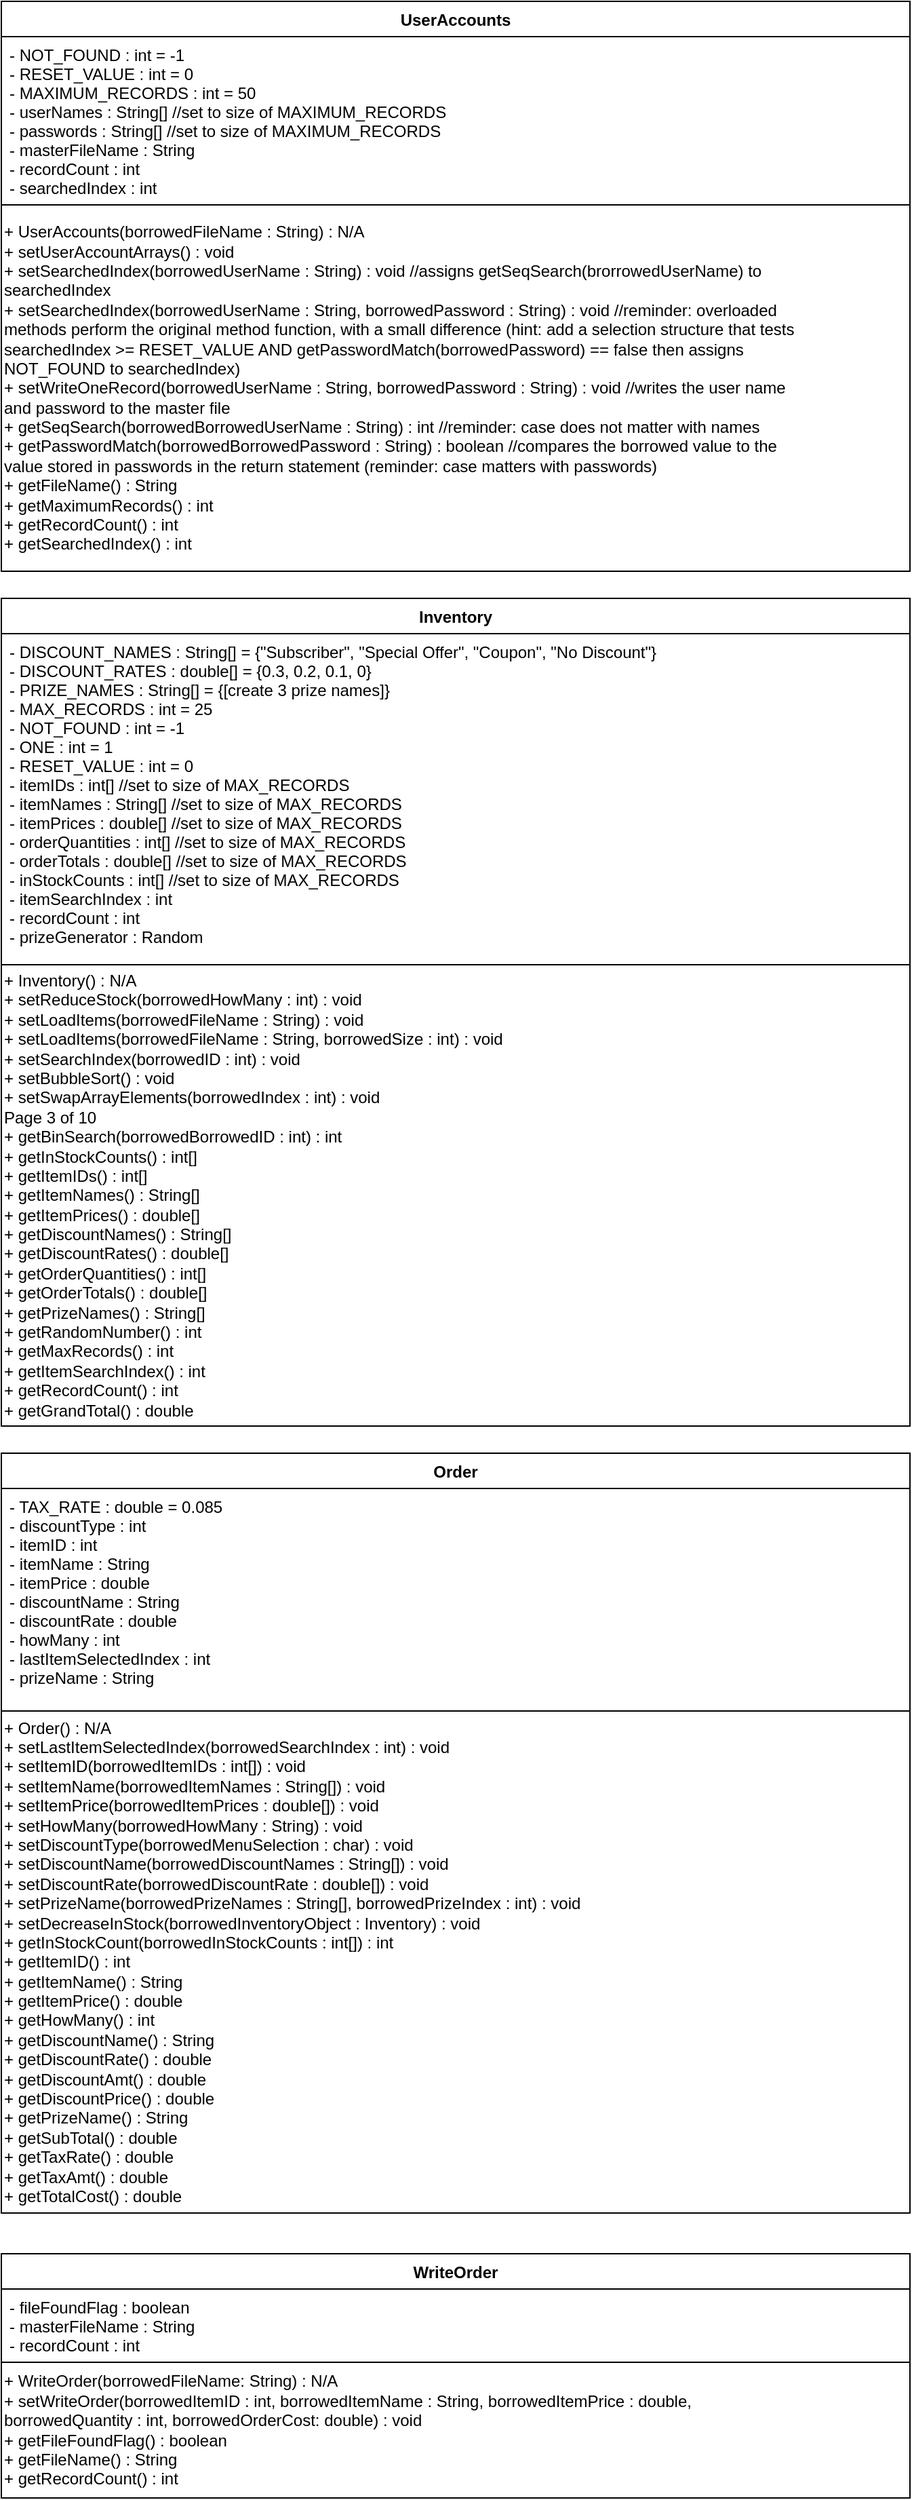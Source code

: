 <mxfile version="14.5.1" type="device" pages="2"><diagram id="PYrEK0Mwm1QGVVhQtz43" name="UML"><mxGraphModel dx="1024" dy="5273" grid="1" gridSize="10" guides="1" tooltips="1" connect="1" arrows="1" fold="1" page="1" pageScale="1" pageWidth="3300" pageHeight="4681" math="0" shadow="0"><root><mxCell id="0"/><mxCell id="1" parent="0"/><mxCell id="6iq9em8u02epaQaBikMT-1" value="UserAccounts" style="swimlane;fontStyle=1;align=center;verticalAlign=top;childLayout=stackLayout;horizontal=1;startSize=26;horizontalStack=0;resizeParent=1;resizeParentMax=0;resizeLast=0;collapsible=1;marginBottom=0;" parent="1" vertex="1"><mxGeometry x="10" y="-4550" width="670" height="290" as="geometry"/></mxCell><mxCell id="6iq9em8u02epaQaBikMT-2" value="- NOT_FOUND : int = -1&#10;- RESET_VALUE : int = 0&#10;- MAXIMUM_RECORDS : int = 50&#10;- userNames : String[] //set to size of MAXIMUM_RECORDS&#10;- passwords : String[] //set to size of MAXIMUM_RECORDS&#10;- masterFileName : String&#10;- recordCount : int&#10;- searchedIndex : int" style="text;strokeColor=none;fillColor=none;align=left;verticalAlign=top;spacingLeft=4;spacingRight=4;overflow=hidden;rotatable=0;points=[[0,0.5],[1,0.5]];portConstraint=eastwest;" parent="6iq9em8u02epaQaBikMT-1" vertex="1"><mxGeometry y="26" width="670" height="180" as="geometry"/></mxCell><mxCell id="6iq9em8u02epaQaBikMT-3" value="" style="line;strokeWidth=1;fillColor=none;align=left;verticalAlign=middle;spacingTop=-1;spacingLeft=3;spacingRight=3;rotatable=0;labelPosition=right;points=[];portConstraint=eastwest;" parent="6iq9em8u02epaQaBikMT-1" vertex="1"><mxGeometry y="206" width="670" height="84" as="geometry"/></mxCell><mxCell id="6iq9em8u02epaQaBikMT-4" value="+ UserAccounts(borrowedFileName : String) : N/A&lt;br/&gt;+ setUserAccountArrays() : void&lt;br/&gt;+ setSearchedIndex(borrowedUserName : String) : void //assigns getSeqSearch(brorrowedUserName) to&lt;br/&gt;searchedIndex&lt;br/&gt;+ setSearchedIndex(borrowedUserName : String, borrowedPassword : String) : void //reminder: overloaded&lt;br/&gt;methods perform the original method function, with a small difference (hint: add a selection structure that tests&lt;br/&gt;searchedIndex &amp;gt;= RESET_VALUE AND getPasswordMatch(borrowedPassword) == false then assigns&lt;br/&gt;NOT_FOUND to searchedIndex)&lt;br/&gt;+ setWriteOneRecord(borrowedUserName : String, borrowedPassword : String) : void //writes the user name&lt;br/&gt;and password to the master file&lt;br/&gt;+ getSeqSearch(borrowedBorrowedUserName : String) : int //reminder: case does not matter with names&lt;br/&gt;+ getPasswordMatch(borrowedBorrowedPassword : String) : boolean //compares the borrowed value to the&lt;br/&gt;value stored in passwords in the return statement (reminder: case matters with passwords)&lt;br/&gt;+ getFileName() : String&lt;br/&gt;+ getMaximumRecords() : int&lt;br/&gt;+ getRecordCount() : int&lt;br/&gt;+ getSearchedIndex() : int" style="rounded=0;whiteSpace=wrap;html=1;align=left;" parent="1" vertex="1"><mxGeometry x="10" y="-4400" width="670" height="270" as="geometry"/></mxCell><mxCell id="6iq9em8u02epaQaBikMT-5" value="Inventory" style="swimlane;fontStyle=1;align=center;verticalAlign=top;childLayout=stackLayout;horizontal=1;startSize=26;horizontalStack=0;resizeParent=1;resizeParentMax=0;resizeLast=0;collapsible=1;marginBottom=0;" parent="1" vertex="1"><mxGeometry x="10" y="-4110" width="670" height="404" as="geometry"/></mxCell><mxCell id="6iq9em8u02epaQaBikMT-6" value="- DISCOUNT_NAMES : String[] = {&quot;Subscriber&quot;, &quot;Special Offer&quot;, &quot;Coupon&quot;, &quot;No Discount&quot;}&#10;- DISCOUNT_RATES : double[] = {0.3, 0.2, 0.1, 0}&#10;- PRIZE_NAMES : String[] = {[create 3 prize names]}&#10;- MAX_RECORDS : int = 25&#10;- NOT_FOUND : int = -1&#10;- ONE : int = 1&#10;- RESET_VALUE : int = 0&#10;- itemIDs : int[] //set to size of MAX_RECORDS&#10;- itemNames : String[] //set to size of MAX_RECORDS&#10;- itemPrices : double[] //set to size of MAX_RECORDS&#10;- orderQuantities : int[] //set to size of MAX_RECORDS&#10;- orderTotals : double[] //set to size of MAX_RECORDS&#10;- inStockCounts : int[] //set to size of MAX_RECORDS&#10;- itemSearchIndex : int&#10;- recordCount : int&#10;- prizeGenerator : Random" style="text;strokeColor=none;fillColor=none;align=left;verticalAlign=top;spacingLeft=4;spacingRight=4;overflow=hidden;rotatable=0;points=[[0,0.5],[1,0.5]];portConstraint=eastwest;" parent="6iq9em8u02epaQaBikMT-5" vertex="1"><mxGeometry y="26" width="670" height="294" as="geometry"/></mxCell><mxCell id="6iq9em8u02epaQaBikMT-7" value="" style="line;strokeWidth=1;fillColor=none;align=left;verticalAlign=middle;spacingTop=-1;spacingLeft=3;spacingRight=3;rotatable=0;labelPosition=right;points=[];portConstraint=eastwest;" parent="6iq9em8u02epaQaBikMT-5" vertex="1"><mxGeometry y="320" width="670" height="84" as="geometry"/></mxCell><mxCell id="6iq9em8u02epaQaBikMT-8" value="+ Inventory() : N/A&lt;br/&gt;+ setReduceStock(borrowedHowMany : int) : void&lt;br/&gt;+ setLoadItems(borrowedFileName : String) : void&lt;br/&gt;+ setLoadItems(borrowedFileName : String, borrowedSize : int) : void&lt;br/&gt;+ setSearchIndex(borrowedID : int) : void&lt;br/&gt;+ setBubbleSort() : void&lt;br/&gt;+ setSwapArrayElements(borrowedIndex : int) : void&lt;br/&gt;Page 3 of 10&lt;br/&gt;+ getBinSearch(borrowedBorrowedID : int) : int&lt;br/&gt;+ getInStockCounts() : int[]&lt;br/&gt;+ getItemIDs() : int[]&lt;br/&gt;+ getItemNames() : String[]&lt;br/&gt;+ getItemPrices() : double[]&lt;br/&gt;+ getDiscountNames() : String[]&lt;br/&gt;+ getDiscountRates() : double[]&lt;br/&gt;+ getOrderQuantities() : int[]&lt;br/&gt;+ getOrderTotals() : double[]&lt;br/&gt;+ getPrizeNames() : String[]&lt;br/&gt;+ getRandomNumber() : int&lt;br/&gt;+ getMaxRecords() : int&lt;br/&gt;+ getItemSearchIndex() : int&lt;br/&gt;+ getRecordCount() : int&lt;br/&gt;+ getGrandTotal() : double" style="rounded=0;whiteSpace=wrap;html=1;align=left;" parent="1" vertex="1"><mxGeometry x="10" y="-3840" width="670" height="340" as="geometry"/></mxCell><mxCell id="6iq9em8u02epaQaBikMT-9" value="Order" style="swimlane;fontStyle=1;align=center;verticalAlign=top;childLayout=stackLayout;horizontal=1;startSize=26;horizontalStack=0;resizeParent=1;resizeParentMax=0;resizeLast=0;collapsible=1;marginBottom=0;" parent="1" vertex="1"><mxGeometry x="10" y="-3480" width="670" height="350" as="geometry"/></mxCell><mxCell id="6iq9em8u02epaQaBikMT-10" value="- TAX_RATE : double = 0.085&#10;- discountType : int&#10;- itemID : int&#10;- itemName : String&#10;- itemPrice : double&#10;- discountName : String&#10;- discountRate : double&#10;- howMany : int&#10;- lastItemSelectedIndex : int&#10;- prizeName : String" style="text;strokeColor=none;fillColor=none;align=left;verticalAlign=top;spacingLeft=4;spacingRight=4;overflow=hidden;rotatable=0;points=[[0,0.5],[1,0.5]];portConstraint=eastwest;" parent="6iq9em8u02epaQaBikMT-9" vertex="1"><mxGeometry y="26" width="670" height="240" as="geometry"/></mxCell><mxCell id="6iq9em8u02epaQaBikMT-11" value="" style="line;strokeWidth=1;fillColor=none;align=left;verticalAlign=middle;spacingTop=-1;spacingLeft=3;spacingRight=3;rotatable=0;labelPosition=right;points=[];portConstraint=eastwest;" parent="6iq9em8u02epaQaBikMT-9" vertex="1"><mxGeometry y="266" width="670" height="84" as="geometry"/></mxCell><mxCell id="6iq9em8u02epaQaBikMT-12" value="+ Order() : N/A&lt;br/&gt;+ setLastItemSelectedIndex(borrowedSearchIndex : int) : void&lt;br/&gt;+ setItemID(borrowedItemIDs : int[]) : void&lt;br/&gt;+ setItemName(borrowedItemNames : String[]) : void&lt;br/&gt;+ setItemPrice(borrowedItemPrices : double[]) : void&lt;br/&gt;+ setHowMany(borrowedHowMany : String) : void&lt;br/&gt;+ setDiscountType(borrowedMenuSelection : char) : void&lt;br/&gt;+ setDiscountName(borrowedDiscountNames : String[]) : void&lt;br/&gt;+ setDiscountRate(borrowedDiscountRate : double[]) : void&lt;br/&gt;+ setPrizeName(borrowedPrizeNames : String[], borrowedPrizeIndex : int) : void&lt;br/&gt;+ setDecreaseInStock(borrowedInventoryObject : Inventory) : void&lt;br/&gt;+ getInStockCount(borrowedInStockCounts : int[]) : int&lt;br/&gt;+ getItemID() : int&lt;br/&gt;+ getItemName() : String&lt;br/&gt;+ getItemPrice() : double&lt;br/&gt;+ getHowMany() : int&lt;br/&gt;+ getDiscountName() : String&lt;br/&gt;+ getDiscountRate() : double&lt;br/&gt;+ getDiscountAmt() : double&lt;br/&gt;+ getDiscountPrice() : double&lt;br/&gt;+ getPrizeName() : String&lt;br/&gt;+ getSubTotal() : double&lt;br/&gt;+ getTaxRate() : double&lt;br/&gt;+ getTaxAmt() : double&lt;br/&gt;+ getTotalCost() : double" style="rounded=0;whiteSpace=wrap;html=1;align=left;" parent="1" vertex="1"><mxGeometry x="10" y="-3290" width="670" height="370" as="geometry"/></mxCell><mxCell id="6iq9em8u02epaQaBikMT-13" value="WriteOrder" style="swimlane;fontStyle=1;align=center;verticalAlign=top;childLayout=stackLayout;horizontal=1;startSize=26;horizontalStack=0;resizeParent=1;resizeParentMax=0;resizeLast=0;collapsible=1;marginBottom=0;" parent="1" vertex="1"><mxGeometry x="10" y="-2890" width="670" height="180" as="geometry"/></mxCell><mxCell id="6iq9em8u02epaQaBikMT-14" value="- fileFoundFlag : boolean&#10;- masterFileName : String&#10;- recordCount : int" style="text;strokeColor=none;fillColor=none;align=left;verticalAlign=top;spacingLeft=4;spacingRight=4;overflow=hidden;rotatable=0;points=[[0,0.5],[1,0.5]];portConstraint=eastwest;" parent="6iq9em8u02epaQaBikMT-13" vertex="1"><mxGeometry y="26" width="670" height="54" as="geometry"/></mxCell><mxCell id="6iq9em8u02epaQaBikMT-16" value="+ WriteOrder(borrowedFileName: String) : N/A&lt;br/&gt;+ setWriteOrder(borrowedItemID : int, borrowedItemName : String, borrowedItemPrice : double,&lt;br/&gt;borrowedQuantity : int, borrowedOrderCost: double) : void&lt;br/&gt;+ getFileFoundFlag() : boolean&lt;br/&gt;+ getFileName() : String&lt;br/&gt;+ getRecordCount() : int" style="rounded=0;whiteSpace=wrap;html=1;align=left;" parent="6iq9em8u02epaQaBikMT-13" vertex="1"><mxGeometry y="80" width="670" height="100" as="geometry"/></mxCell></root></mxGraphModel></diagram><diagram id="hfuoet1N7_Ehoi6LxTt6" name="main"><mxGraphModel dx="1205" dy="696" grid="1" gridSize="10" guides="1" tooltips="1" connect="1" arrows="1" fold="1" page="1" pageScale="1" pageWidth="3300" pageHeight="4681" math="0" shadow="0"><root><mxCell id="ES5r8SXFT14eCOmP-vSL-0"/><mxCell id="ES5r8SXFT14eCOmP-vSL-1" parent="ES5r8SXFT14eCOmP-vSL-0"/><mxCell id="noeZ55X_pggZVYNuqfZf-0" style="edgeStyle=orthogonalEdgeStyle;rounded=0;orthogonalLoop=1;jettySize=auto;html=1;exitX=0.5;exitY=1;exitDx=0;exitDy=0;entryX=0.5;entryY=0;entryDx=0;entryDy=0;" parent="ES5r8SXFT14eCOmP-vSL-1" source="noeZ55X_pggZVYNuqfZf-1" target="noeZ55X_pggZVYNuqfZf-3" edge="1"><mxGeometry relative="1" as="geometry"/></mxCell><mxCell id="noeZ55X_pggZVYNuqfZf-1" value="START" style="ellipse;whiteSpace=wrap;html=1;" parent="ES5r8SXFT14eCOmP-vSL-1" vertex="1"><mxGeometry x="910" y="20" width="120" height="30" as="geometry"/></mxCell><mxCell id="noeZ55X_pggZVYNuqfZf-2" value="" style="edgeStyle=orthogonalEdgeStyle;rounded=0;orthogonalLoop=1;jettySize=auto;html=1;" parent="ES5r8SXFT14eCOmP-vSL-1" source="noeZ55X_pggZVYNuqfZf-3" target="noeZ55X_pggZVYNuqfZf-5" edge="1"><mxGeometry relative="1" as="geometry"/></mxCell><mxCell id="noeZ55X_pggZVYNuqfZf-3" value="Inventory currentInventory = new Inventory()" style="shape=process;whiteSpace=wrap;html=1;backgroundOutline=1;" parent="ES5r8SXFT14eCOmP-vSL-1" vertex="1"><mxGeometry x="816.5" y="60" width="307" height="30" as="geometry"/></mxCell><mxCell id="noeZ55X_pggZVYNuqfZf-4" style="edgeStyle=orthogonalEdgeStyle;rounded=0;orthogonalLoop=1;jettySize=auto;html=1;entryX=0.5;entryY=0;entryDx=0;entryDy=0;" parent="ES5r8SXFT14eCOmP-vSL-1" source="noeZ55X_pggZVYNuqfZf-5" target="noeZ55X_pggZVYNuqfZf-6" edge="1"><mxGeometry relative="1" as="geometry"/></mxCell><mxCell id="noeZ55X_pggZVYNuqfZf-5" value="Order currentOrder = new Order()&lt;br/&gt;" style="shape=process;whiteSpace=wrap;html=1;backgroundOutline=1;" parent="ES5r8SXFT14eCOmP-vSL-1" vertex="1"><mxGeometry x="816.5" y="108" width="307" height="30" as="geometry"/></mxCell><mxCell id="noeZ55X_pggZVYNuqfZf-8" style="edgeStyle=orthogonalEdgeStyle;rounded=0;orthogonalLoop=1;jettySize=auto;html=1;entryX=0.5;entryY=0;entryDx=0;entryDy=0;" parent="ES5r8SXFT14eCOmP-vSL-1" source="noeZ55X_pggZVYNuqfZf-6" target="noeZ55X_pggZVYNuqfZf-7" edge="1"><mxGeometry relative="1" as="geometry"/></mxCell><mxCell id="noeZ55X_pggZVYNuqfZf-6" value="WriteOrder orders = new WriteOrder(INVENTORY_FILE_NAME)&lt;br/&gt;" style="shape=process;whiteSpace=wrap;html=1;backgroundOutline=1;" parent="ES5r8SXFT14eCOmP-vSL-1" vertex="1"><mxGeometry x="780" y="150" width="380" height="30" as="geometry"/></mxCell><mxCell id="noeZ55X_pggZVYNuqfZf-10" style="edgeStyle=orthogonalEdgeStyle;rounded=0;orthogonalLoop=1;jettySize=auto;html=1;entryX=0.5;entryY=0;entryDx=0;entryDy=0;" parent="ES5r8SXFT14eCOmP-vSL-1" source="noeZ55X_pggZVYNuqfZf-7" target="noeZ55X_pggZVYNuqfZf-9" edge="1"><mxGeometry relative="1" as="geometry"/></mxCell><mxCell id="noeZ55X_pggZVYNuqfZf-7" value="UserAccounts currentUser = new UserAccounts(ACCOUNTS_FILE_NAME)&lt;br/&gt;" style="shape=process;whiteSpace=wrap;html=1;backgroundOutline=1;" parent="ES5r8SXFT14eCOmP-vSL-1" vertex="1"><mxGeometry x="780" y="190" width="380" height="30" as="geometry"/></mxCell><mxCell id="noeZ55X_pggZVYNuqfZf-12" style="edgeStyle=orthogonalEdgeStyle;rounded=0;orthogonalLoop=1;jettySize=auto;html=1;entryX=0.5;entryY=0;entryDx=0;entryDy=0;" parent="ES5r8SXFT14eCOmP-vSL-1" source="noeZ55X_pggZVYNuqfZf-9" target="noeZ55X_pggZVYNuqfZf-11" edge="1"><mxGeometry relative="1" as="geometry"/></mxCell><mxCell id="noeZ55X_pggZVYNuqfZf-9" value="displayWelcomeBanner()&lt;br/&gt;" style="shape=process;whiteSpace=wrap;html=1;backgroundOutline=1;" parent="ES5r8SXFT14eCOmP-vSL-1" vertex="1"><mxGeometry x="880" y="230" width="180" height="30" as="geometry"/></mxCell><mxCell id="noeZ55X_pggZVYNuqfZf-14" style="edgeStyle=orthogonalEdgeStyle;rounded=0;orthogonalLoop=1;jettySize=auto;html=1;entryX=0.5;entryY=0;entryDx=0;entryDy=0;" parent="ES5r8SXFT14eCOmP-vSL-1" source="noeZ55X_pggZVYNuqfZf-11" target="noeZ55X_pggZVYNuqfZf-13" edge="1"><mxGeometry relative="1" as="geometry"/></mxCell><mxCell id="noeZ55X_pggZVYNuqfZf-11" value="menuSelection = validateMenuSelection(input)" style="shape=process;whiteSpace=wrap;html=1;backgroundOutline=1;" parent="ES5r8SXFT14eCOmP-vSL-1" vertex="1"><mxGeometry x="780" y="270" width="380" height="30" as="geometry"/></mxCell><mxCell id="noeZ55X_pggZVYNuqfZf-13" value="menuSelection != 'Q'" style="rhombus;whiteSpace=wrap;html=1;" parent="ES5r8SXFT14eCOmP-vSL-1" vertex="1"><mxGeometry x="882.5" y="340" width="175" height="50" as="geometry"/></mxCell><mxCell id="noeZ55X_pggZVYNuqfZf-15" value="N" style="edgeStyle=orthogonalEdgeStyle;rounded=0;orthogonalLoop=1;jettySize=auto;html=1;exitX=0.5;exitY=1;exitDx=0;exitDy=0;" parent="ES5r8SXFT14eCOmP-vSL-1" edge="1"><mxGeometry x="-0.535" relative="1" as="geometry"><Array as="points"><mxPoint x="240" y="2010"/><mxPoint x="240" y="2190"/><mxPoint x="350" y="2190"/></Array><mxPoint x="264.26" y="2010" as="sourcePoint"/><mxPoint x="350" y="2200" as="targetPoint"/><mxPoint y="-1" as="offset"/></mxGeometry></mxCell><mxCell id="noeZ55X_pggZVYNuqfZf-18" value="Y" style="edgeStyle=orthogonalEdgeStyle;rounded=0;orthogonalLoop=1;jettySize=auto;html=1;entryX=0.5;entryY=0;entryDx=0;entryDy=0;" parent="ES5r8SXFT14eCOmP-vSL-1" target="noeZ55X_pggZVYNuqfZf-20" edge="1"><mxGeometry relative="1" as="geometry"><mxPoint x="437.5" y="2010" as="sourcePoint"/><mxPoint x="561.025" y="2049.76" as="targetPoint"/><Array as="points"><mxPoint x="566" y="2010"/></Array></mxGeometry></mxCell><mxCell id="noeZ55X_pggZVYNuqfZf-19" style="edgeStyle=orthogonalEdgeStyle;rounded=0;orthogonalLoop=1;jettySize=auto;html=1;" parent="ES5r8SXFT14eCOmP-vSL-1" source="noeZ55X_pggZVYNuqfZf-20" edge="1"><mxGeometry relative="1" as="geometry"><mxPoint x="350" y="2200" as="targetPoint"/><Array as="points"><mxPoint x="566" y="2190"/><mxPoint x="350" y="2190"/></Array></mxGeometry></mxCell><mxCell id="noeZ55X_pggZVYNuqfZf-20" value="displayFinalReport(currentInventory.getItemIDs(), currentInventory.getItemNames(), currentInventory.getItemPrices(), currentInventory.getOrderQuantities(), currentInventory.getOrderTotals(), currentInventory.getRecordCount(), currentInventory.getGrandTotal())" style="shape=process;whiteSpace=wrap;html=1;backgroundOutline=1;" parent="ES5r8SXFT14eCOmP-vSL-1" vertex="1"><mxGeometry x="342.18" y="2070" width="447.25" height="110" as="geometry"/></mxCell><mxCell id="noeZ55X_pggZVYNuqfZf-21" style="edgeStyle=orthogonalEdgeStyle;rounded=0;orthogonalLoop=1;jettySize=auto;html=1;" parent="ES5r8SXFT14eCOmP-vSL-1" source="noeZ55X_pggZVYNuqfZf-22" target="noeZ55X_pggZVYNuqfZf-23" edge="1"><mxGeometry relative="1" as="geometry"/></mxCell><mxCell id="noeZ55X_pggZVYNuqfZf-22" value="displayFarewellMessage()" style="shape=process;whiteSpace=wrap;html=1;backgroundOutline=1;" parent="ES5r8SXFT14eCOmP-vSL-1" vertex="1"><mxGeometry x="254.75" y="2200" width="190.5" height="30" as="geometry"/></mxCell><mxCell id="noeZ55X_pggZVYNuqfZf-23" value="STOP" style="ellipse;whiteSpace=wrap;html=1;" parent="ES5r8SXFT14eCOmP-vSL-1" vertex="1"><mxGeometry x="290" y="2250" width="120" height="30" as="geometry"/></mxCell><mxCell id="noeZ55X_pggZVYNuqfZf-25" value="N" style="edgeStyle=orthogonalEdgeStyle;rounded=0;orthogonalLoop=1;jettySize=auto;html=1;exitX=0;exitY=0.5;exitDx=0;exitDy=0;entryX=0.5;entryY=0;entryDx=0;entryDy=0;" parent="ES5r8SXFT14eCOmP-vSL-1" source="noeZ55X_pggZVYNuqfZf-13" target="noeZ55X_pggZVYNuqfZf-26" edge="1"><mxGeometry relative="1" as="geometry"><Array as="points"><mxPoint x="355" y="365"/></Array><mxPoint x="789.43" y="500" as="sourcePoint"/><mxPoint x="420" y="1800" as="targetPoint"/></mxGeometry></mxCell><mxCell id="noeZ55X_pggZVYNuqfZf-28" style="edgeStyle=orthogonalEdgeStyle;rounded=0;orthogonalLoop=1;jettySize=auto;html=1;entryX=0.5;entryY=0;entryDx=0;entryDy=0;" parent="ES5r8SXFT14eCOmP-vSL-1" source="noeZ55X_pggZVYNuqfZf-26" target="noeZ55X_pggZVYNuqfZf-24" edge="1"><mxGeometry relative="1" as="geometry"/></mxCell><mxCell id="noeZ55X_pggZVYNuqfZf-26" value="currentInventory.setLoadItems (orders.getFileName(), orders.getRecordCount()) " style="shape=process;whiteSpace=wrap;html=1;backgroundOutline=1;" parent="ES5r8SXFT14eCOmP-vSL-1" vertex="1"><mxGeometry x="89.19" y="1940" width="531.62" height="30" as="geometry"/></mxCell><mxCell id="noeZ55X_pggZVYNuqfZf-30" style="edgeStyle=orthogonalEdgeStyle;rounded=0;orthogonalLoop=1;jettySize=auto;html=1;" parent="ES5r8SXFT14eCOmP-vSL-1" source="noeZ55X_pggZVYNuqfZf-29" edge="1"><mxGeometry relative="1" as="geometry"><mxPoint x="980" y="310" as="targetPoint"/><Array as="points"><mxPoint x="1729" y="2000"/><mxPoint x="2090" y="2000"/><mxPoint x="2090" y="310"/></Array></mxGeometry></mxCell><mxCell id="noeZ55X_pggZVYNuqfZf-29" value="menuSelection =&lt;br&gt;validateMenuSelection(input)" style="shape=process;whiteSpace=wrap;html=1;backgroundOutline=1;" parent="ES5r8SXFT14eCOmP-vSL-1" vertex="1"><mxGeometry x="1539.31" y="1950" width="380" height="30" as="geometry"/></mxCell><mxCell id="noeZ55X_pggZVYNuqfZf-34" style="edgeStyle=orthogonalEdgeStyle;rounded=0;orthogonalLoop=1;jettySize=auto;html=1;entryX=0.5;entryY=0;entryDx=0;entryDy=0;" parent="ES5r8SXFT14eCOmP-vSL-1" source="noeZ55X_pggZVYNuqfZf-31" target="noeZ55X_pggZVYNuqfZf-33" edge="1"><mxGeometry relative="1" as="geometry"/></mxCell><mxCell id="noeZ55X_pggZVYNuqfZf-31" value="currentUser.setUserAccountArrays()&amp;nbsp;" style="shape=process;whiteSpace=wrap;html=1;backgroundOutline=1;" parent="ES5r8SXFT14eCOmP-vSL-1" vertex="1"><mxGeometry x="1247.69" y="400" width="291.62" height="30" as="geometry"/></mxCell><mxCell id="noeZ55X_pggZVYNuqfZf-46" style="edgeStyle=orthogonalEdgeStyle;rounded=0;orthogonalLoop=1;jettySize=auto;html=1;entryX=0.5;entryY=0;entryDx=0;entryDy=0;" parent="ES5r8SXFT14eCOmP-vSL-1" source="noeZ55X_pggZVYNuqfZf-33" target="noeZ55X_pggZVYNuqfZf-45" edge="1"><mxGeometry relative="1" as="geometry"/></mxCell><mxCell id="noeZ55X_pggZVYNuqfZf-33" value="userName = getUserName(input)" style="shape=process;whiteSpace=wrap;html=1;backgroundOutline=1;" parent="ES5r8SXFT14eCOmP-vSL-1" vertex="1"><mxGeometry x="1240" y="440" width="307" height="30" as="geometry"/></mxCell><mxCell id="noeZ55X_pggZVYNuqfZf-37" value="Y" style="edgeStyle=orthogonalEdgeStyle;rounded=0;orthogonalLoop=1;jettySize=auto;html=1;entryX=0.5;entryY=0;entryDx=0;entryDy=0;" parent="ES5r8SXFT14eCOmP-vSL-1" source="noeZ55X_pggZVYNuqfZf-35" target="noeZ55X_pggZVYNuqfZf-38" edge="1"><mxGeometry relative="1" as="geometry"><mxPoint x="1927.51" y="720" as="sourcePoint"/><mxPoint x="1941" y="690" as="targetPoint"/><Array as="points"><mxPoint x="1940" y="655"/></Array></mxGeometry></mxCell><mxCell id="noeZ55X_pggZVYNuqfZf-44" style="edgeStyle=orthogonalEdgeStyle;rounded=0;orthogonalLoop=1;jettySize=auto;html=1;entryX=0.5;entryY=0;entryDx=0;entryDy=0;" parent="ES5r8SXFT14eCOmP-vSL-1" source="noeZ55X_pggZVYNuqfZf-38" target="noeZ55X_pggZVYNuqfZf-29" edge="1"><mxGeometry relative="1" as="geometry"><mxPoint x="1730" y="1906" as="targetPoint"/><Array as="points"><mxPoint x="1900" y="790"/><mxPoint x="1729" y="790"/></Array></mxGeometry></mxCell><mxCell id="noeZ55X_pggZVYNuqfZf-38" value="displayAccountResults&lt;br/&gt;(userName)&lt;br/&gt;" style="shape=process;whiteSpace=wrap;html=1;backgroundOutline=1;" parent="ES5r8SXFT14eCOmP-vSL-1" vertex="1"><mxGeometry x="1850" y="680" width="180" height="30" as="geometry"/></mxCell><mxCell id="noeZ55X_pggZVYNuqfZf-42" style="edgeStyle=orthogonalEdgeStyle;rounded=0;orthogonalLoop=1;jettySize=auto;html=1;entryX=0.5;entryY=0;entryDx=0;entryDy=0;" parent="ES5r8SXFT14eCOmP-vSL-1" source="noeZ55X_pggZVYNuqfZf-39" target="noeZ55X_pggZVYNuqfZf-41" edge="1"><mxGeometry relative="1" as="geometry"/></mxCell><mxCell id="noeZ55X_pggZVYNuqfZf-39" value="currentUser.setWriteOneRecord (userName, getPassword(input))" style="shape=process;whiteSpace=wrap;html=1;backgroundOutline=1;" parent="ES5r8SXFT14eCOmP-vSL-1" vertex="1"><mxGeometry x="1450" y="700" width="280" height="30" as="geometry"/></mxCell><mxCell id="noeZ55X_pggZVYNuqfZf-40" value="N" style="edgeStyle=orthogonalEdgeStyle;rounded=0;orthogonalLoop=1;jettySize=auto;html=1;exitX=0;exitY=0.5;exitDx=0;exitDy=0;entryX=0.5;entryY=0;entryDx=0;entryDy=0;" parent="ES5r8SXFT14eCOmP-vSL-1" source="noeZ55X_pggZVYNuqfZf-35" target="noeZ55X_pggZVYNuqfZf-39" edge="1"><mxGeometry relative="1" as="geometry"><Array as="points"><mxPoint x="1591" y="700"/><mxPoint x="1590" y="700"/></Array><mxPoint x="1570" y="620" as="sourcePoint"/><mxPoint x="1595" y="710" as="targetPoint"/></mxGeometry></mxCell><mxCell id="noeZ55X_pggZVYNuqfZf-43" style="edgeStyle=orthogonalEdgeStyle;rounded=0;orthogonalLoop=1;jettySize=auto;html=1;entryX=0.5;entryY=0;entryDx=0;entryDy=0;" parent="ES5r8SXFT14eCOmP-vSL-1" source="noeZ55X_pggZVYNuqfZf-41" target="noeZ55X_pggZVYNuqfZf-29" edge="1"><mxGeometry relative="1" as="geometry"><Array as="points"><mxPoint x="1590" y="790"/><mxPoint x="1729" y="790"/></Array></mxGeometry></mxCell><mxCell id="noeZ55X_pggZVYNuqfZf-41" value="displayAccountResults()&amp;nbsp;" style="shape=process;whiteSpace=wrap;html=1;backgroundOutline=1;" parent="ES5r8SXFT14eCOmP-vSL-1" vertex="1"><mxGeometry x="1500" y="740" width="180" height="30" as="geometry"/></mxCell><mxCell id="noeZ55X_pggZVYNuqfZf-45" value="menuSelection == 'A'" style="rhombus;whiteSpace=wrap;html=1;" parent="ES5r8SXFT14eCOmP-vSL-1" vertex="1"><mxGeometry x="1306" y="480" width="175" height="50" as="geometry"/></mxCell><mxCell id="noeZ55X_pggZVYNuqfZf-49" style="edgeStyle=orthogonalEdgeStyle;rounded=0;orthogonalLoop=1;jettySize=auto;html=1;entryX=0.5;entryY=0;entryDx=0;entryDy=0;" parent="ES5r8SXFT14eCOmP-vSL-1" source="noeZ55X_pggZVYNuqfZf-48" target="noeZ55X_pggZVYNuqfZf-35" edge="1"><mxGeometry relative="1" as="geometry"/></mxCell><mxCell id="noeZ55X_pggZVYNuqfZf-48" value="currentUser.setSearchedIndex&lt;br/&gt;(userName)" style="shape=process;whiteSpace=wrap;html=1;backgroundOutline=1;" parent="ES5r8SXFT14eCOmP-vSL-1" vertex="1"><mxGeometry x="1580.81" y="590" width="370" height="30" as="geometry"/></mxCell><mxCell id="noeZ55X_pggZVYNuqfZf-50" value="Y" style="edgeStyle=orthogonalEdgeStyle;rounded=0;orthogonalLoop=1;jettySize=auto;html=1;entryX=0.5;entryY=0;entryDx=0;entryDy=0;exitX=1;exitY=0.5;exitDx=0;exitDy=0;" parent="ES5r8SXFT14eCOmP-vSL-1" source="noeZ55X_pggZVYNuqfZf-45" target="noeZ55X_pggZVYNuqfZf-48" edge="1"><mxGeometry relative="1" as="geometry"><mxPoint x="1690" y="519.996" as="sourcePoint"/><mxPoint x="1690" y="544.88" as="targetPoint"/><Array as="points"><mxPoint x="1766" y="505"/></Array></mxGeometry></mxCell><mxCell id="noeZ55X_pggZVYNuqfZf-55" style="edgeStyle=orthogonalEdgeStyle;rounded=0;orthogonalLoop=1;jettySize=auto;html=1;" parent="ES5r8SXFT14eCOmP-vSL-1" source="noeZ55X_pggZVYNuqfZf-51" target="noeZ55X_pggZVYNuqfZf-54" edge="1"><mxGeometry relative="1" as="geometry"/></mxCell><mxCell id="noeZ55X_pggZVYNuqfZf-51" value="currentUser.setSearchedIndex(userName, getPassword(input))" style="shape=process;whiteSpace=wrap;html=1;backgroundOutline=1;" parent="ES5r8SXFT14eCOmP-vSL-1" vertex="1"><mxGeometry x="830" y="610" width="370" height="30" as="geometry"/></mxCell><mxCell id="noeZ55X_pggZVYNuqfZf-52" value="N" style="edgeStyle=orthogonalEdgeStyle;rounded=0;orthogonalLoop=1;jettySize=auto;html=1;exitX=0;exitY=0.5;exitDx=0;exitDy=0;entryX=0.5;entryY=0;entryDx=0;entryDy=0;" parent="ES5r8SXFT14eCOmP-vSL-1" source="noeZ55X_pggZVYNuqfZf-45" target="noeZ55X_pggZVYNuqfZf-51" edge="1"><mxGeometry relative="1" as="geometry"><Array as="points"><mxPoint x="1015" y="505"/></Array><mxPoint x="1154.5" y="530" as="sourcePoint"/><mxPoint x="1154.5" y="575" as="targetPoint"/></mxGeometry></mxCell><mxCell id="noeZ55X_pggZVYNuqfZf-35" value="currentUser.getSearchedIndex() &amp;gt;= 0" style="rhombus;whiteSpace=wrap;html=1;" parent="ES5r8SXFT14eCOmP-vSL-1" vertex="1"><mxGeometry x="1590.81" y="630" width="350" height="50" as="geometry"/></mxCell><mxCell id="noeZ55X_pggZVYNuqfZf-59" style="edgeStyle=orthogonalEdgeStyle;rounded=0;orthogonalLoop=1;jettySize=auto;html=1;entryX=0.5;entryY=0;entryDx=0;entryDy=0;" parent="ES5r8SXFT14eCOmP-vSL-1" source="noeZ55X_pggZVYNuqfZf-53" target="noeZ55X_pggZVYNuqfZf-29" edge="1"><mxGeometry relative="1" as="geometry"><Array as="points"><mxPoint x="1250" y="800"/><mxPoint x="1729" y="800"/></Array></mxGeometry></mxCell><mxCell id="noeZ55X_pggZVYNuqfZf-53" value="displayLoginError()" style="shape=process;whiteSpace=wrap;html=1;backgroundOutline=1;" parent="ES5r8SXFT14eCOmP-vSL-1" vertex="1"><mxGeometry x="1160" y="730" width="180" height="30" as="geometry"/></mxCell><mxCell id="noeZ55X_pggZVYNuqfZf-54" value="&#10;&#10;currentUser.getSearchedIndex() &amp;gt;= 0&#10;&#10;" style="rhombus;whiteSpace=wrap;html=1;" parent="ES5r8SXFT14eCOmP-vSL-1" vertex="1"><mxGeometry x="840" y="650" width="350" height="50" as="geometry"/></mxCell><mxCell id="noeZ55X_pggZVYNuqfZf-56" value="Y" style="edgeStyle=orthogonalEdgeStyle;rounded=0;orthogonalLoop=1;jettySize=auto;html=1;entryX=0.5;entryY=0;entryDx=0;entryDy=0;exitX=1;exitY=0.5;exitDx=0;exitDy=0;" parent="ES5r8SXFT14eCOmP-vSL-1" source="noeZ55X_pggZVYNuqfZf-54" target="noeZ55X_pggZVYNuqfZf-53" edge="1"><mxGeometry relative="1" as="geometry"><mxPoint x="1270" y="685.116" as="sourcePoint"/><mxPoint x="1270" y="710" as="targetPoint"/><Array as="points"><mxPoint x="1250" y="675"/></Array></mxGeometry></mxCell><mxCell id="noeZ55X_pggZVYNuqfZf-61" style="edgeStyle=orthogonalEdgeStyle;rounded=0;orthogonalLoop=1;jettySize=auto;html=1;entryX=0.5;entryY=0;entryDx=0;entryDy=0;" parent="ES5r8SXFT14eCOmP-vSL-1" source="noeZ55X_pggZVYNuqfZf-57" target="noeZ55X_pggZVYNuqfZf-60" edge="1"><mxGeometry relative="1" as="geometry"/></mxCell><mxCell id="noeZ55X_pggZVYNuqfZf-57" value="menuSelection = validateFileSelection(input)" style="shape=process;whiteSpace=wrap;html=1;backgroundOutline=1;" parent="ES5r8SXFT14eCOmP-vSL-1" vertex="1"><mxGeometry x="530" y="780" width="380" height="30" as="geometry"/></mxCell><mxCell id="noeZ55X_pggZVYNuqfZf-58" value="N" style="edgeStyle=orthogonalEdgeStyle;rounded=0;orthogonalLoop=1;jettySize=auto;html=1;exitX=0;exitY=0.5;exitDx=0;exitDy=0;entryX=0.5;entryY=0;entryDx=0;entryDy=0;" parent="ES5r8SXFT14eCOmP-vSL-1" source="noeZ55X_pggZVYNuqfZf-54" target="noeZ55X_pggZVYNuqfZf-57" edge="1"><mxGeometry relative="1" as="geometry"><Array as="points"><mxPoint x="720" y="675"/></Array><mxPoint x="882.5" y="485" as="sourcePoint"/><mxPoint x="591.5" y="590" as="targetPoint"/></mxGeometry></mxCell><mxCell id="noeZ55X_pggZVYNuqfZf-60" value="menuSelection != 'R" style="rhombus;whiteSpace=wrap;html=1;" parent="ES5r8SXFT14eCOmP-vSL-1" vertex="1"><mxGeometry x="632.5" y="840" width="175" height="50" as="geometry"/></mxCell><mxCell id="noeZ55X_pggZVYNuqfZf-63" value="N" style="edgeStyle=orthogonalEdgeStyle;rounded=0;orthogonalLoop=1;jettySize=auto;html=1;exitX=0;exitY=0.5;exitDx=0;exitDy=0;entryX=0.5;entryY=0;entryDx=0;entryDy=0;" parent="ES5r8SXFT14eCOmP-vSL-1" source="noeZ55X_pggZVYNuqfZf-60" target="noeZ55X_pggZVYNuqfZf-29" edge="1"><mxGeometry x="-0.796" relative="1" as="geometry"><Array as="points"><mxPoint x="420" y="865"/><mxPoint x="420" y="1930"/><mxPoint x="1729" y="1930"/></Array><mxPoint x="752.5" y="900" as="sourcePoint"/><mxPoint x="632.5" y="955" as="targetPoint"/><mxPoint as="offset"/></mxGeometry></mxCell><mxCell id="noeZ55X_pggZVYNuqfZf-64" value="menuSelection == 'A'" style="rhombus;whiteSpace=wrap;html=1;" parent="ES5r8SXFT14eCOmP-vSL-1" vertex="1"><mxGeometry x="1131" y="890" width="175" height="50" as="geometry"/></mxCell><mxCell id="noeZ55X_pggZVYNuqfZf-65" value="Y" style="edgeStyle=orthogonalEdgeStyle;rounded=0;orthogonalLoop=1;jettySize=auto;html=1;entryX=0.5;entryY=0;entryDx=0;entryDy=0;exitX=1;exitY=0.5;exitDx=0;exitDy=0;" parent="ES5r8SXFT14eCOmP-vSL-1" source="noeZ55X_pggZVYNuqfZf-60" target="noeZ55X_pggZVYNuqfZf-64" edge="1"><mxGeometry relative="1" as="geometry"><mxPoint x="930" y="870" as="sourcePoint"/><mxPoint x="990" y="925" as="targetPoint"/><Array as="points"><mxPoint x="1219" y="865"/></Array></mxGeometry></mxCell><mxCell id="noeZ55X_pggZVYNuqfZf-67" style="edgeStyle=orthogonalEdgeStyle;rounded=0;orthogonalLoop=1;jettySize=auto;html=1;exitX=0.5;exitY=1;exitDx=0;exitDy=0;" parent="ES5r8SXFT14eCOmP-vSL-1" source="noeZ55X_pggZVYNuqfZf-66" edge="1"><mxGeometry relative="1" as="geometry"><mxPoint x="730" y="820" as="targetPoint"/><mxPoint x="1510" y="1780" as="sourcePoint"/><Array as="points"><mxPoint x="1445" y="1920"/><mxPoint x="1670" y="1920"/><mxPoint x="1670" y="820"/></Array></mxGeometry></mxCell><mxCell id="noeZ55X_pggZVYNuqfZf-66" value="menuSelection =&lt;br/&gt;validateFileSelection(input)" style="shape=process;whiteSpace=wrap;html=1;backgroundOutline=1;" parent="ES5r8SXFT14eCOmP-vSL-1" vertex="1"><mxGeometry x="1299.81" y="1880" width="291" height="30" as="geometry"/></mxCell><mxCell id="noeZ55X_pggZVYNuqfZf-68" value="Y" style="edgeStyle=orthogonalEdgeStyle;rounded=0;orthogonalLoop=1;jettySize=auto;html=1;entryX=0.5;entryY=0;entryDx=0;entryDy=0;exitX=1;exitY=0.5;exitDx=0;exitDy=0;" parent="ES5r8SXFT14eCOmP-vSL-1" source="noeZ55X_pggZVYNuqfZf-64" target="noeZ55X_pggZVYNuqfZf-69" edge="1"><mxGeometry relative="1" as="geometry"><mxPoint x="870" y="1090" as="sourcePoint"/><mxPoint x="1281" y="1115" as="targetPoint"/><Array as="points"><mxPoint x="1425" y="915"/></Array></mxGeometry></mxCell><mxCell id="noeZ55X_pggZVYNuqfZf-71" style="edgeStyle=orthogonalEdgeStyle;rounded=0;orthogonalLoop=1;jettySize=auto;html=1;entryX=0.5;entryY=0;entryDx=0;entryDy=0;" parent="ES5r8SXFT14eCOmP-vSL-1" source="noeZ55X_pggZVYNuqfZf-69" target="noeZ55X_pggZVYNuqfZf-70" edge="1"><mxGeometry relative="1" as="geometry"/></mxCell><mxCell id="noeZ55X_pggZVYNuqfZf-69" value="currentInventory.setLoadItems(getFileName(input))&amp;nbsp;" style="shape=process;whiteSpace=wrap;html=1;backgroundOutline=1;" parent="ES5r8SXFT14eCOmP-vSL-1" vertex="1"><mxGeometry x="1240" y="960" width="370" height="30" as="geometry"/></mxCell><mxCell id="noeZ55X_pggZVYNuqfZf-70" value="currentInventory.getRecordCount() &amp;lt;= 0" style="rhombus;whiteSpace=wrap;html=1;" parent="ES5r8SXFT14eCOmP-vSL-1" vertex="1"><mxGeometry x="1250" y="1000" width="350" height="50" as="geometry"/></mxCell><mxCell id="noeZ55X_pggZVYNuqfZf-72" value="Y" style="edgeStyle=orthogonalEdgeStyle;rounded=0;orthogonalLoop=1;jettySize=auto;html=1;entryX=0.5;entryY=0;entryDx=0;entryDy=0;exitX=1;exitY=0.5;exitDx=0;exitDy=0;" parent="ES5r8SXFT14eCOmP-vSL-1" source="noeZ55X_pggZVYNuqfZf-70" target="noeZ55X_pggZVYNuqfZf-73" edge="1"><mxGeometry relative="1" as="geometry"><mxPoint x="1316" y="1120" as="sourcePoint"/><mxPoint x="1435" y="1165" as="targetPoint"/><Array as="points"><mxPoint x="1600" y="1080"/><mxPoint x="1571" y="1080"/></Array></mxGeometry></mxCell><mxCell id="noeZ55X_pggZVYNuqfZf-77" style="edgeStyle=orthogonalEdgeStyle;rounded=0;orthogonalLoop=1;jettySize=auto;html=1;" parent="ES5r8SXFT14eCOmP-vSL-1" source="noeZ55X_pggZVYNuqfZf-73" target="noeZ55X_pggZVYNuqfZf-66" edge="1"><mxGeometry relative="1" as="geometry"><Array as="points"><mxPoint x="1571" y="1170"/><mxPoint x="1445" y="1170"/></Array></mxGeometry></mxCell><mxCell id="noeZ55X_pggZVYNuqfZf-73" value="displayFileError()&amp;nbsp;" style="shape=process;whiteSpace=wrap;html=1;backgroundOutline=1;" parent="ES5r8SXFT14eCOmP-vSL-1" vertex="1"><mxGeometry x="1481" y="1100" width="180" height="30" as="geometry"/></mxCell><mxCell id="noeZ55X_pggZVYNuqfZf-74" value="N" style="edgeStyle=orthogonalEdgeStyle;rounded=0;orthogonalLoop=1;jettySize=auto;html=1;exitX=0;exitY=0.5;exitDx=0;exitDy=0;entryX=0.5;entryY=0;entryDx=0;entryDy=0;" parent="ES5r8SXFT14eCOmP-vSL-1" source="noeZ55X_pggZVYNuqfZf-70" target="noeZ55X_pggZVYNuqfZf-75" edge="1"><mxGeometry relative="1" as="geometry"><Array as="points"><mxPoint x="1248" y="1025"/><mxPoint x="1248" y="1060"/><mxPoint x="1325" y="1060"/></Array><mxPoint x="1248.5" y="1160" as="sourcePoint"/><mxPoint x="1248" y="1070" as="targetPoint"/></mxGeometry></mxCell><mxCell id="noeZ55X_pggZVYNuqfZf-76" style="edgeStyle=orthogonalEdgeStyle;rounded=0;orthogonalLoop=1;jettySize=auto;html=1;entryX=0.5;entryY=0;entryDx=0;entryDy=0;" parent="ES5r8SXFT14eCOmP-vSL-1" source="noeZ55X_pggZVYNuqfZf-75" target="noeZ55X_pggZVYNuqfZf-66" edge="1"><mxGeometry relative="1" as="geometry"><mxPoint x="1455" y="1850" as="targetPoint"/><Array as="points"><mxPoint x="1310" y="1170"/><mxPoint x="1445" y="1170"/><mxPoint x="1445" y="1860"/></Array></mxGeometry></mxCell><mxCell id="noeZ55X_pggZVYNuqfZf-75" value="displayRecordReport (currentInventory.getRecordCount())" style="shape=process;whiteSpace=wrap;html=1;backgroundOutline=1;" parent="ES5r8SXFT14eCOmP-vSL-1" vertex="1"><mxGeometry x="1200" y="1100" width="250" height="30" as="geometry"/></mxCell><mxCell id="noeZ55X_pggZVYNuqfZf-78" value="N" style="edgeStyle=orthogonalEdgeStyle;rounded=0;orthogonalLoop=1;jettySize=auto;html=1;exitX=0;exitY=0.5;exitDx=0;exitDy=0;entryX=0.5;entryY=0;entryDx=0;entryDy=0;" parent="ES5r8SXFT14eCOmP-vSL-1" source="noeZ55X_pggZVYNuqfZf-64" target="noeZ55X_pggZVYNuqfZf-79" edge="1"><mxGeometry relative="1" as="geometry"><Array as="points"><mxPoint x="864" y="915"/></Array><mxPoint x="1050" y="1000" as="sourcePoint"/><mxPoint x="1050" y="1045" as="targetPoint"/></mxGeometry></mxCell><mxCell id="noeZ55X_pggZVYNuqfZf-81" style="edgeStyle=orthogonalEdgeStyle;rounded=0;orthogonalLoop=1;jettySize=auto;html=1;entryX=0.5;entryY=0;entryDx=0;entryDy=0;" parent="ES5r8SXFT14eCOmP-vSL-1" source="noeZ55X_pggZVYNuqfZf-79" target="noeZ55X_pggZVYNuqfZf-80" edge="1"><mxGeometry relative="1" as="geometry"/></mxCell><mxCell id="noeZ55X_pggZVYNuqfZf-79" value="currentInventory.setSearchIndex (validateSearchValue(input))&amp;nbsp;" style="shape=process;whiteSpace=wrap;html=1;backgroundOutline=1;" parent="ES5r8SXFT14eCOmP-vSL-1" vertex="1"><mxGeometry x="730" y="940" width="267" height="40" as="geometry"/></mxCell><mxCell id="noeZ55X_pggZVYNuqfZf-80" value="currentInventory.getItemSearchIndex() &amp;lt; 0" style="rhombus;whiteSpace=wrap;html=1;" parent="ES5r8SXFT14eCOmP-vSL-1" vertex="1"><mxGeometry x="688.5" y="990" width="350" height="50" as="geometry"/></mxCell><mxCell id="noeZ55X_pggZVYNuqfZf-84" style="edgeStyle=orthogonalEdgeStyle;rounded=0;orthogonalLoop=1;jettySize=auto;html=1;" parent="ES5r8SXFT14eCOmP-vSL-1" source="noeZ55X_pggZVYNuqfZf-82" target="noeZ55X_pggZVYNuqfZf-66" edge="1"><mxGeometry relative="1" as="geometry"><mxPoint x="1455" y="1840" as="targetPoint"/><Array as="points"><mxPoint x="1040" y="1190"/><mxPoint x="1445" y="1190"/></Array></mxGeometry></mxCell><mxCell id="noeZ55X_pggZVYNuqfZf-82" value="displayNotFound()" style="shape=process;whiteSpace=wrap;html=1;backgroundOutline=1;" parent="ES5r8SXFT14eCOmP-vSL-1" vertex="1"><mxGeometry x="930" y="1134" width="220" height="30" as="geometry"/></mxCell><mxCell id="noeZ55X_pggZVYNuqfZf-83" value="Y" style="edgeStyle=orthogonalEdgeStyle;rounded=0;orthogonalLoop=1;jettySize=auto;html=1;exitX=1;exitY=0.5;exitDx=0;exitDy=0;entryX=0.5;entryY=0;entryDx=0;entryDy=0;" parent="ES5r8SXFT14eCOmP-vSL-1" target="noeZ55X_pggZVYNuqfZf-82" edge="1" source="noeZ55X_pggZVYNuqfZf-80"><mxGeometry relative="1" as="geometry"><mxPoint x="1038.5" y="1045" as="sourcePoint"/><mxPoint x="1050" y="1210" as="targetPoint"/><Array as="points"><mxPoint x="1039" y="1045"/><mxPoint x="1040" y="1045"/></Array></mxGeometry></mxCell><mxCell id="noeZ55X_pggZVYNuqfZf-85" value="N" style="edgeStyle=orthogonalEdgeStyle;rounded=0;orthogonalLoop=1;jettySize=auto;html=1;exitX=0;exitY=0.5;exitDx=0;exitDy=0;entryX=0.5;entryY=0;entryDx=0;entryDy=0;" parent="ES5r8SXFT14eCOmP-vSL-1" source="noeZ55X_pggZVYNuqfZf-80" target="noeZ55X_pggZVYNuqfZf-86" edge="1"><mxGeometry relative="1" as="geometry"><Array as="points"><mxPoint x="689" y="1045"/><mxPoint x="690" y="1045"/></Array><mxPoint x="816.5" y="935" as="sourcePoint"/><mxPoint x="690" y="1090" as="targetPoint"/></mxGeometry></mxCell><mxCell id="noeZ55X_pggZVYNuqfZf-88" style="edgeStyle=orthogonalEdgeStyle;rounded=0;orthogonalLoop=1;jettySize=auto;html=1;entryX=0.5;entryY=0;entryDx=0;entryDy=0;" parent="ES5r8SXFT14eCOmP-vSL-1" source="noeZ55X_pggZVYNuqfZf-86" target="noeZ55X_pggZVYNuqfZf-87" edge="1"><mxGeometry relative="1" as="geometry"/></mxCell><mxCell id="noeZ55X_pggZVYNuqfZf-86" value="currentOrder.setLastItemSelectedIndex (currentInventory.getItemSearchIndex()" style="shape=process;whiteSpace=wrap;html=1;backgroundOutline=1;" parent="ES5r8SXFT14eCOmP-vSL-1" vertex="1"><mxGeometry x="540" y="1050" width="300" height="30" as="geometry"/></mxCell><mxCell id="noeZ55X_pggZVYNuqfZf-90" style="edgeStyle=orthogonalEdgeStyle;rounded=0;orthogonalLoop=1;jettySize=auto;html=1;entryX=0.5;entryY=0;entryDx=0;entryDy=0;" parent="ES5r8SXFT14eCOmP-vSL-1" source="noeZ55X_pggZVYNuqfZf-87" target="noeZ55X_pggZVYNuqfZf-89" edge="1"><mxGeometry relative="1" as="geometry"/></mxCell><mxCell id="noeZ55X_pggZVYNuqfZf-87" value="currentOrder.setItemID (currentInventory.getItemIDs())" style="shape=process;whiteSpace=wrap;html=1;backgroundOutline=1;" parent="ES5r8SXFT14eCOmP-vSL-1" vertex="1"><mxGeometry x="540" y="1090" width="300" height="30" as="geometry"/></mxCell><mxCell id="noeZ55X_pggZVYNuqfZf-92" style="edgeStyle=orthogonalEdgeStyle;rounded=0;orthogonalLoop=1;jettySize=auto;html=1;" parent="ES5r8SXFT14eCOmP-vSL-1" source="noeZ55X_pggZVYNuqfZf-89" target="noeZ55X_pggZVYNuqfZf-91" edge="1"><mxGeometry relative="1" as="geometry"/></mxCell><mxCell id="noeZ55X_pggZVYNuqfZf-89" value="currentOrder.setItemPrice (currentInventory.getItemPrices())&amp;nbsp;" style="shape=process;whiteSpace=wrap;html=1;backgroundOutline=1;" parent="ES5r8SXFT14eCOmP-vSL-1" vertex="1"><mxGeometry x="540" y="1130" width="300" height="30" as="geometry"/></mxCell><mxCell id="noeZ55X_pggZVYNuqfZf-94" style="edgeStyle=orthogonalEdgeStyle;rounded=0;orthogonalLoop=1;jettySize=auto;html=1;entryX=0.5;entryY=0;entryDx=0;entryDy=0;" parent="ES5r8SXFT14eCOmP-vSL-1" source="noeZ55X_pggZVYNuqfZf-91" target="noeZ55X_pggZVYNuqfZf-93" edge="1"><mxGeometry relative="1" as="geometry"/></mxCell><mxCell id="noeZ55X_pggZVYNuqfZf-91" value="currentOrder.setItemName (currentInventory.getItemNames())" style="shape=process;whiteSpace=wrap;html=1;backgroundOutline=1;" parent="ES5r8SXFT14eCOmP-vSL-1" vertex="1"><mxGeometry x="540" y="1170" width="300" height="30" as="geometry"/></mxCell><mxCell id="noeZ55X_pggZVYNuqfZf-96" style="edgeStyle=orthogonalEdgeStyle;rounded=0;orthogonalLoop=1;jettySize=auto;html=1;entryX=0.5;entryY=0;entryDx=0;entryDy=0;" parent="ES5r8SXFT14eCOmP-vSL-1" source="noeZ55X_pggZVYNuqfZf-93" target="noeZ55X_pggZVYNuqfZf-95" edge="1"><mxGeometry relative="1" as="geometry"><Array as="points"><mxPoint x="690" y="1250"/><mxPoint x="891" y="1250"/></Array></mxGeometry></mxCell><mxCell id="noeZ55X_pggZVYNuqfZf-93" value="currentOrder.setHowMany (validateHowMany(input))&amp;nbsp;" style="shape=process;whiteSpace=wrap;html=1;backgroundOutline=1;" parent="ES5r8SXFT14eCOmP-vSL-1" vertex="1"><mxGeometry x="540" y="1210" width="300" height="30" as="geometry"/></mxCell><mxCell id="noeZ55X_pggZVYNuqfZf-99" style="edgeStyle=orthogonalEdgeStyle;rounded=0;orthogonalLoop=1;jettySize=auto;html=1;" parent="ES5r8SXFT14eCOmP-vSL-1" source="noeZ55X_pggZVYNuqfZf-97" target="noeZ55X_pggZVYNuqfZf-66" edge="1"><mxGeometry relative="1" as="geometry"><Array as="points"><mxPoint x="1218" y="1430"/><mxPoint x="1445" y="1430"/></Array></mxGeometry></mxCell><mxCell id="noeZ55X_pggZVYNuqfZf-97" value="displayOutOfStock()&lt;br/&gt;" style="shape=process;whiteSpace=wrap;html=1;backgroundOutline=1;" parent="ES5r8SXFT14eCOmP-vSL-1" vertex="1"><mxGeometry x="1108.5" y="1390" width="220" height="30" as="geometry"/></mxCell><mxCell id="noeZ55X_pggZVYNuqfZf-98" value="Y" style="edgeStyle=orthogonalEdgeStyle;rounded=0;orthogonalLoop=1;jettySize=auto;html=1;exitX=1;exitY=0.5;exitDx=0;exitDy=0;" parent="ES5r8SXFT14eCOmP-vSL-1" source="noeZ55X_pggZVYNuqfZf-95" edge="1"><mxGeometry relative="1" as="geometry"><mxPoint x="1260.0" y="1340" as="sourcePoint"/><mxPoint x="1219" y="1390" as="targetPoint"/><Array as="points"><mxPoint x="1219" y="1355"/></Array></mxGeometry></mxCell><mxCell id="noeZ55X_pggZVYNuqfZf-104" style="edgeStyle=orthogonalEdgeStyle;rounded=0;orthogonalLoop=1;jettySize=auto;html=1;entryX=0.5;entryY=0;entryDx=0;entryDy=0;" parent="ES5r8SXFT14eCOmP-vSL-1" source="noeZ55X_pggZVYNuqfZf-100" target="noeZ55X_pggZVYNuqfZf-103" edge="1"><mxGeometry relative="1" as="geometry"/></mxCell><mxCell id="noeZ55X_pggZVYNuqfZf-100" value="currentOrder.setDiscountType (validateDiscountMenu(input, currentInventory.getDiscountNames(), currentInventory.getDiscountRates()))" style="shape=process;whiteSpace=wrap;html=1;backgroundOutline=1;" parent="ES5r8SXFT14eCOmP-vSL-1" vertex="1"><mxGeometry x="470" y="1320" width="300" height="80" as="geometry"/></mxCell><mxCell id="noeZ55X_pggZVYNuqfZf-102" value="N" style="edgeStyle=orthogonalEdgeStyle;rounded=0;orthogonalLoop=1;jettySize=auto;html=1;exitX=0;exitY=0.5;exitDx=0;exitDy=0;" parent="ES5r8SXFT14eCOmP-vSL-1" source="noeZ55X_pggZVYNuqfZf-95" edge="1"><mxGeometry x="-0.612" y="-1" relative="1" as="geometry"><Array as="points"><mxPoint x="621" y="1310"/><mxPoint x="620" y="1310"/></Array><mxPoint x="600" y="1332.5" as="sourcePoint"/><mxPoint x="620" y="1320" as="targetPoint"/><mxPoint as="offset"/></mxGeometry></mxCell><mxCell id="noeZ55X_pggZVYNuqfZf-95" value="currentOrder.getInStockCount(currentInventory.getInStockCounts())&lt;br/&gt;&amp;lt; currentOrder.getHowMany(" style="rhombus;whiteSpace=wrap;html=1;" parent="ES5r8SXFT14eCOmP-vSL-1" vertex="1"><mxGeometry x="620.81" y="1260" width="540" height="70" as="geometry"/></mxCell><mxCell id="noeZ55X_pggZVYNuqfZf-106" style="edgeStyle=orthogonalEdgeStyle;rounded=0;orthogonalLoop=1;jettySize=auto;html=1;" parent="ES5r8SXFT14eCOmP-vSL-1" source="noeZ55X_pggZVYNuqfZf-103" target="noeZ55X_pggZVYNuqfZf-105" edge="1"><mxGeometry relative="1" as="geometry"/></mxCell><mxCell id="noeZ55X_pggZVYNuqfZf-103" value="currentOrder.setDiscountName (currentInventory.getDiscountNames())" style="shape=process;whiteSpace=wrap;html=1;backgroundOutline=1;" parent="ES5r8SXFT14eCOmP-vSL-1" vertex="1"><mxGeometry x="470" y="1410" width="300" height="30" as="geometry"/></mxCell><mxCell id="noeZ55X_pggZVYNuqfZf-108" style="edgeStyle=orthogonalEdgeStyle;rounded=0;orthogonalLoop=1;jettySize=auto;html=1;" parent="ES5r8SXFT14eCOmP-vSL-1" source="noeZ55X_pggZVYNuqfZf-105" target="noeZ55X_pggZVYNuqfZf-107" edge="1"><mxGeometry relative="1" as="geometry"/></mxCell><mxCell id="noeZ55X_pggZVYNuqfZf-105" value="currentOrder.setDiscountRate (currentInventory.getDiscountRates())&amp;nbsp;" style="shape=process;whiteSpace=wrap;html=1;backgroundOutline=1;" parent="ES5r8SXFT14eCOmP-vSL-1" vertex="1"><mxGeometry x="470" y="1450" width="300" height="30" as="geometry"/></mxCell><mxCell id="noeZ55X_pggZVYNuqfZf-110" style="edgeStyle=orthogonalEdgeStyle;rounded=0;orthogonalLoop=1;jettySize=auto;html=1;entryX=0.5;entryY=0;entryDx=0;entryDy=0;" parent="ES5r8SXFT14eCOmP-vSL-1" source="noeZ55X_pggZVYNuqfZf-107" target="noeZ55X_pggZVYNuqfZf-109" edge="1"><mxGeometry relative="1" as="geometry"/></mxCell><mxCell id="noeZ55X_pggZVYNuqfZf-107" value="currentOrder.setDecreaseInStock (currentInventory)" style="shape=process;whiteSpace=wrap;html=1;backgroundOutline=1;" parent="ES5r8SXFT14eCOmP-vSL-1" vertex="1"><mxGeometry x="470" y="1490" width="300" height="30" as="geometry"/></mxCell><mxCell id="noeZ55X_pggZVYNuqfZf-114" style="edgeStyle=orthogonalEdgeStyle;rounded=0;orthogonalLoop=1;jettySize=auto;html=1;" parent="ES5r8SXFT14eCOmP-vSL-1" source="noeZ55X_pggZVYNuqfZf-109" target="noeZ55X_pggZVYNuqfZf-113" edge="1"><mxGeometry relative="1" as="geometry"/></mxCell><mxCell id="noeZ55X_pggZVYNuqfZf-109" value="currentOrder.setPrizeName (currentInventory.getPrizeNames(), currentInventory.getRandomNumber())" style="shape=process;whiteSpace=wrap;html=1;backgroundOutline=1;" parent="ES5r8SXFT14eCOmP-vSL-1" vertex="1"><mxGeometry x="470" y="1530" width="300" height="50" as="geometry"/></mxCell><mxCell id="noeZ55X_pggZVYNuqfZf-116" style="edgeStyle=orthogonalEdgeStyle;rounded=0;orthogonalLoop=1;jettySize=auto;html=1;" parent="ES5r8SXFT14eCOmP-vSL-1" source="noeZ55X_pggZVYNuqfZf-113" target="noeZ55X_pggZVYNuqfZf-115" edge="1"><mxGeometry relative="1" as="geometry"/></mxCell><mxCell id="noeZ55X_pggZVYNuqfZf-113" value="orders.setWriteOrder (currentOrder.getItemID(), currentOrder.getItemName(), currentOrder.getItemPrice(), currentOrder.getHowMany(), currentOrder.getTotalCost())&amp;nbsp;" style="shape=process;whiteSpace=wrap;html=1;backgroundOutline=1;" parent="ES5r8SXFT14eCOmP-vSL-1" vertex="1"><mxGeometry x="425" y="1590" width="390" height="50" as="geometry"/></mxCell><mxCell id="noeZ55X_pggZVYNuqfZf-115" value="currentOrder.getDiscountRate() &amp;gt; 0.0" style="rhombus;whiteSpace=wrap;html=1;" parent="ES5r8SXFT14eCOmP-vSL-1" vertex="1"><mxGeometry x="460" y="1650" width="320" height="50" as="geometry"/></mxCell><mxCell id="noeZ55X_pggZVYNuqfZf-24" value="orders.getRecordCount() &amp;gt; 0" style="rhombus;whiteSpace=wrap;html=1;" parent="ES5r8SXFT14eCOmP-vSL-1" vertex="1"><mxGeometry x="250" y="1980" width="210" height="60" as="geometry"/></mxCell><mxCell id="noeZ55X_pggZVYNuqfZf-122" style="edgeStyle=orthogonalEdgeStyle;rounded=0;orthogonalLoop=1;jettySize=auto;html=1;entryX=0.5;entryY=0;entryDx=0;entryDy=0;" parent="ES5r8SXFT14eCOmP-vSL-1" source="noeZ55X_pggZVYNuqfZf-117" target="noeZ55X_pggZVYNuqfZf-66" edge="1"><mxGeometry relative="1" as="geometry"><Array as="points"><mxPoint x="1445" y="1870"/></Array></mxGeometry></mxCell><mxCell id="noeZ55X_pggZVYNuqfZf-117" value="displayOrderReport(userName, currentOrder.getItemName(), currentOrder.getItemPrice(), currentOrder.getHowMany(), currentOrder.getSubTotal(), currentOrder.getTaxRate(), currentOrder.getTaxAmt(), currentOrder.getTotalCost(), currentOrder.getPrizeName(), currentOrder.getInStockCount( currentInventory.getInStockCounts()))&amp;nbsp;" style="shape=process;whiteSpace=wrap;html=1;backgroundOutline=1;" parent="ES5r8SXFT14eCOmP-vSL-1" vertex="1"><mxGeometry x="425" y="1704" width="255" height="160" as="geometry"/></mxCell><mxCell id="noeZ55X_pggZVYNuqfZf-119" value="N" style="edgeStyle=orthogonalEdgeStyle;rounded=0;orthogonalLoop=1;jettySize=auto;html=1;exitX=0;exitY=0.5;exitDx=0;exitDy=0;entryX=0.082;entryY=0.001;entryDx=0;entryDy=0;entryPerimeter=0;" parent="ES5r8SXFT14eCOmP-vSL-1" source="noeZ55X_pggZVYNuqfZf-115" target="noeZ55X_pggZVYNuqfZf-117" edge="1"><mxGeometry x="-0.608" relative="1" as="geometry"><Array as="points"><mxPoint x="446" y="1675"/></Array><mxPoint x="445.81" y="1690.0" as="sourcePoint"/><mxPoint x="445" y="1690" as="targetPoint"/><mxPoint as="offset"/></mxGeometry></mxCell><mxCell id="noeZ55X_pggZVYNuqfZf-124" style="edgeStyle=orthogonalEdgeStyle;rounded=0;orthogonalLoop=1;jettySize=auto;html=1;entryX=0.5;entryY=0;entryDx=0;entryDy=0;" parent="ES5r8SXFT14eCOmP-vSL-1" source="noeZ55X_pggZVYNuqfZf-120" target="noeZ55X_pggZVYNuqfZf-66" edge="1"><mxGeometry relative="1" as="geometry"><Array as="points"><mxPoint x="926" y="1860"/><mxPoint x="1445" y="1860"/></Array></mxGeometry></mxCell><mxCell id="noeZ55X_pggZVYNuqfZf-120" value="displayOrderReport(userName, currentOrder.getItemName(), currentOrder.getItemPrice(), currentOrder.getHowMany(), currentOrder.getDiscountName(), currentOrder.getDiscountRate(), currentOrder.getDiscountAmt(), currentOrder.getDiscountPrice(), currentOrder.getSubTotal(), currentOrder.getTaxRate(), currentOrder.getTaxAmt(), currentOrder.getTotalCost(), currentOrder.getPrizeName(), currentOrder.getInStockCount(currentInventory.getInStockCounts()))" style="shape=process;whiteSpace=wrap;html=1;backgroundOutline=1;" parent="ES5r8SXFT14eCOmP-vSL-1" vertex="1"><mxGeometry x="690.81" y="1700" width="470" height="120" as="geometry"/></mxCell><mxCell id="noeZ55X_pggZVYNuqfZf-121" value="Y" style="edgeStyle=orthogonalEdgeStyle;rounded=0;orthogonalLoop=1;jettySize=auto;html=1;exitX=1;exitY=0.5;exitDx=0;exitDy=0;entryX=0.5;entryY=0;entryDx=0;entryDy=0;" parent="ES5r8SXFT14eCOmP-vSL-1" source="noeZ55X_pggZVYNuqfZf-115" target="noeZ55X_pggZVYNuqfZf-120" edge="1"><mxGeometry relative="1" as="geometry"><mxPoint x="882.5" y="1650.0" as="sourcePoint"/><mxPoint x="940.69" y="1745.0" as="targetPoint"/><Array as="points"><mxPoint x="926" y="1675"/></Array></mxGeometry></mxCell><mxCell id="-RQ9LwpLodaL3dlj3Yhq-0" value="Y" style="edgeStyle=orthogonalEdgeStyle;rounded=0;orthogonalLoop=1;jettySize=auto;html=1;entryX=0.5;entryY=0;entryDx=0;entryDy=0;exitX=1;exitY=0.5;exitDx=0;exitDy=0;" edge="1" parent="ES5r8SXFT14eCOmP-vSL-1" source="noeZ55X_pggZVYNuqfZf-13" target="noeZ55X_pggZVYNuqfZf-31"><mxGeometry relative="1" as="geometry"><mxPoint x="1076.1" y="355" as="sourcePoint"/><mxPoint x="1360.91" y="440" as="targetPoint"/><Array as="points"><mxPoint x="1394" y="365"/></Array></mxGeometry></mxCell></root></mxGraphModel></diagram></mxfile>